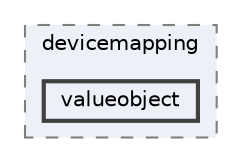 digraph "repository/brm-subscriber/src/main/java/com/sterlite/cal/brm/subscriber/devicemapping/valueobject"
{
 // LATEX_PDF_SIZE
  bgcolor="transparent";
  edge [fontname=Helvetica,fontsize=10,labelfontname=Helvetica,labelfontsize=10];
  node [fontname=Helvetica,fontsize=10,shape=box,height=0.2,width=0.4];
  compound=true
  subgraph clusterdir_17982310c061da4ff2e49b94d35e4a84 {
    graph [ bgcolor="#edf0f7", pencolor="grey50", label="devicemapping", fontname=Helvetica,fontsize=10 style="filled,dashed", URL="dir_17982310c061da4ff2e49b94d35e4a84.html",tooltip=""]
  dir_f66f50b7447b04e7bd6acd8659ace2c4 [label="valueobject", fillcolor="#edf0f7", color="grey25", style="filled,bold", URL="dir_f66f50b7447b04e7bd6acd8659ace2c4.html",tooltip=""];
  }
}
